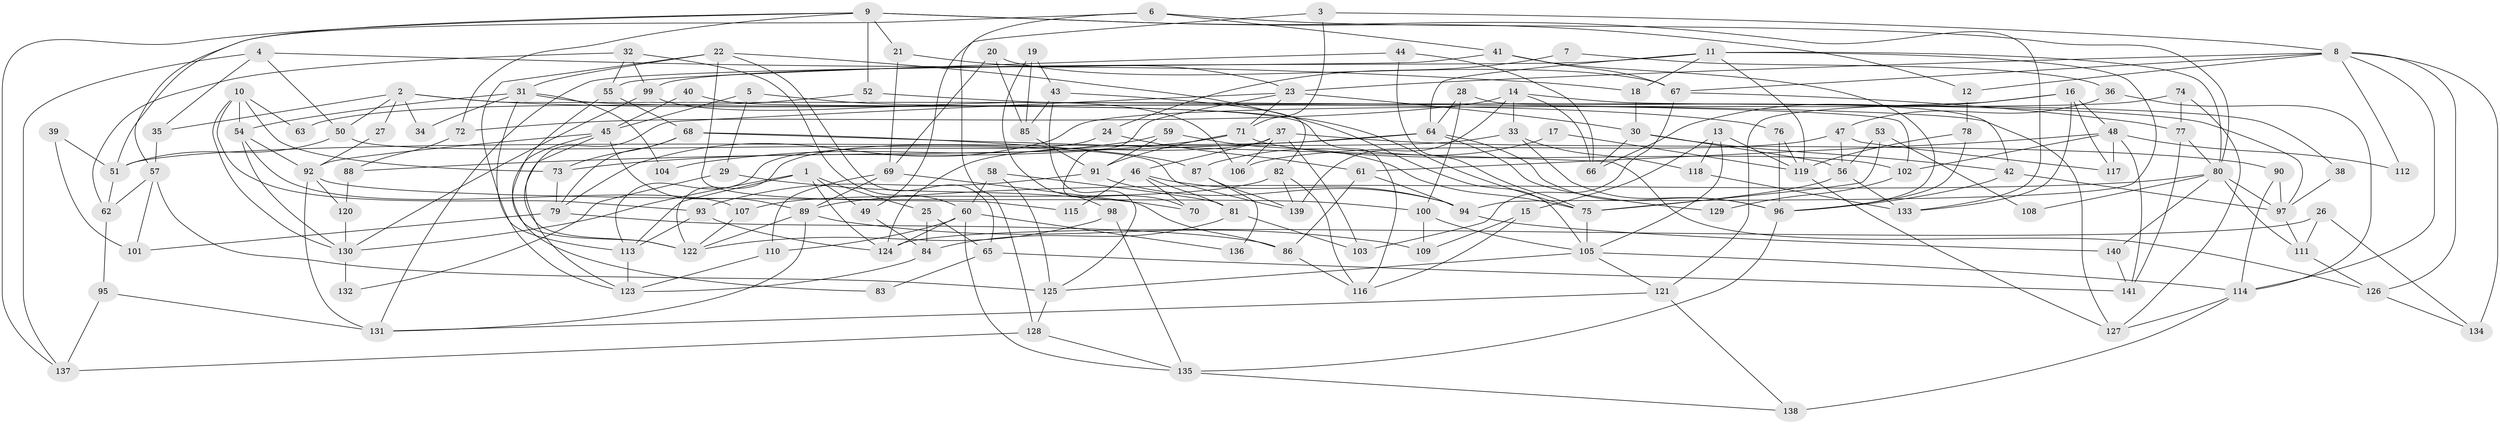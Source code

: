 // Generated by graph-tools (version 1.1) at 2025/26/03/09/25 03:26:10]
// undirected, 141 vertices, 282 edges
graph export_dot {
graph [start="1"]
  node [color=gray90,style=filled];
  1;
  2;
  3;
  4;
  5;
  6;
  7;
  8;
  9;
  10;
  11;
  12;
  13;
  14;
  15;
  16;
  17;
  18;
  19;
  20;
  21;
  22;
  23;
  24;
  25;
  26;
  27;
  28;
  29;
  30;
  31;
  32;
  33;
  34;
  35;
  36;
  37;
  38;
  39;
  40;
  41;
  42;
  43;
  44;
  45;
  46;
  47;
  48;
  49;
  50;
  51;
  52;
  53;
  54;
  55;
  56;
  57;
  58;
  59;
  60;
  61;
  62;
  63;
  64;
  65;
  66;
  67;
  68;
  69;
  70;
  71;
  72;
  73;
  74;
  75;
  76;
  77;
  78;
  79;
  80;
  81;
  82;
  83;
  84;
  85;
  86;
  87;
  88;
  89;
  90;
  91;
  92;
  93;
  94;
  95;
  96;
  97;
  98;
  99;
  100;
  101;
  102;
  103;
  104;
  105;
  106;
  107;
  108;
  109;
  110;
  111;
  112;
  113;
  114;
  115;
  116;
  117;
  118;
  119;
  120;
  121;
  122;
  123;
  124;
  125;
  126;
  127;
  128;
  129;
  130;
  131;
  132;
  133;
  134;
  135;
  136;
  137;
  138;
  139;
  140;
  141;
  1 -- 49;
  1 -- 113;
  1 -- 25;
  1 -- 124;
  1 -- 130;
  2 -- 102;
  2 -- 35;
  2 -- 27;
  2 -- 34;
  2 -- 50;
  2 -- 76;
  3 -- 8;
  3 -- 71;
  3 -- 49;
  4 -- 18;
  4 -- 137;
  4 -- 35;
  4 -- 50;
  5 -- 75;
  5 -- 45;
  5 -- 29;
  6 -- 41;
  6 -- 80;
  6 -- 51;
  6 -- 128;
  7 -- 24;
  7 -- 36;
  8 -- 12;
  8 -- 23;
  8 -- 67;
  8 -- 112;
  8 -- 114;
  8 -- 126;
  8 -- 134;
  9 -- 57;
  9 -- 137;
  9 -- 12;
  9 -- 21;
  9 -- 52;
  9 -- 72;
  9 -- 133;
  10 -- 54;
  10 -- 93;
  10 -- 63;
  10 -- 73;
  10 -- 130;
  11 -- 119;
  11 -- 80;
  11 -- 18;
  11 -- 64;
  11 -- 94;
  11 -- 99;
  12 -- 78;
  13 -- 119;
  13 -- 105;
  13 -- 15;
  13 -- 118;
  14 -- 33;
  14 -- 139;
  14 -- 38;
  14 -- 66;
  14 -- 72;
  15 -- 109;
  15 -- 116;
  16 -- 121;
  16 -- 117;
  16 -- 48;
  16 -- 66;
  16 -- 133;
  17 -- 119;
  17 -- 87;
  18 -- 30;
  19 -- 43;
  19 -- 98;
  19 -- 85;
  20 -- 67;
  20 -- 69;
  20 -- 85;
  21 -- 23;
  21 -- 69;
  22 -- 31;
  22 -- 123;
  22 -- 65;
  22 -- 105;
  22 -- 115;
  23 -- 123;
  23 -- 30;
  23 -- 70;
  23 -- 71;
  24 -- 61;
  24 -- 113;
  25 -- 84;
  25 -- 65;
  26 -- 124;
  26 -- 134;
  26 -- 111;
  27 -- 92;
  28 -- 100;
  28 -- 42;
  28 -- 64;
  29 -- 70;
  29 -- 132;
  30 -- 42;
  30 -- 66;
  30 -- 56;
  31 -- 97;
  31 -- 54;
  31 -- 34;
  31 -- 104;
  31 -- 113;
  32 -- 99;
  32 -- 55;
  32 -- 60;
  32 -- 62;
  33 -- 51;
  33 -- 118;
  33 -- 96;
  35 -- 57;
  36 -- 47;
  36 -- 114;
  37 -- 90;
  37 -- 122;
  37 -- 46;
  37 -- 103;
  37 -- 106;
  38 -- 97;
  39 -- 51;
  39 -- 101;
  40 -- 116;
  40 -- 45;
  41 -- 131;
  41 -- 96;
  41 -- 67;
  42 -- 96;
  42 -- 97;
  43 -- 85;
  43 -- 125;
  43 -- 82;
  44 -- 66;
  44 -- 75;
  44 -- 55;
  45 -- 92;
  45 -- 122;
  45 -- 83;
  45 -- 89;
  46 -- 81;
  46 -- 70;
  46 -- 94;
  46 -- 115;
  47 -- 106;
  47 -- 56;
  47 -- 117;
  48 -- 141;
  48 -- 61;
  48 -- 102;
  48 -- 112;
  48 -- 117;
  49 -- 84;
  50 -- 51;
  50 -- 139;
  51 -- 62;
  52 -- 127;
  52 -- 63;
  53 -- 56;
  53 -- 75;
  53 -- 108;
  54 -- 107;
  54 -- 130;
  54 -- 92;
  55 -- 68;
  55 -- 122;
  56 -- 133;
  56 -- 75;
  57 -- 125;
  57 -- 62;
  57 -- 101;
  58 -- 125;
  58 -- 60;
  58 -- 81;
  59 -- 91;
  59 -- 75;
  59 -- 104;
  60 -- 124;
  60 -- 110;
  60 -- 135;
  60 -- 136;
  61 -- 94;
  61 -- 86;
  62 -- 95;
  64 -- 88;
  64 -- 96;
  64 -- 124;
  64 -- 129;
  65 -- 83;
  65 -- 141;
  67 -- 77;
  67 -- 103;
  68 -- 73;
  68 -- 126;
  68 -- 79;
  68 -- 87;
  69 -- 86;
  69 -- 89;
  69 -- 110;
  71 -- 91;
  71 -- 73;
  71 -- 102;
  72 -- 88;
  73 -- 79;
  74 -- 77;
  74 -- 79;
  74 -- 127;
  75 -- 105;
  76 -- 96;
  76 -- 119;
  77 -- 80;
  77 -- 141;
  78 -- 119;
  78 -- 96;
  79 -- 86;
  79 -- 101;
  80 -- 89;
  80 -- 140;
  80 -- 97;
  80 -- 108;
  80 -- 111;
  81 -- 103;
  81 -- 84;
  82 -- 116;
  82 -- 107;
  82 -- 139;
  84 -- 123;
  85 -- 91;
  86 -- 116;
  87 -- 139;
  87 -- 136;
  88 -- 120;
  89 -- 109;
  89 -- 122;
  89 -- 131;
  90 -- 97;
  90 -- 114;
  91 -- 94;
  91 -- 93;
  92 -- 120;
  92 -- 100;
  92 -- 131;
  93 -- 124;
  93 -- 113;
  94 -- 140;
  95 -- 131;
  95 -- 137;
  96 -- 135;
  97 -- 111;
  98 -- 122;
  98 -- 135;
  99 -- 130;
  99 -- 106;
  100 -- 105;
  100 -- 109;
  102 -- 129;
  105 -- 114;
  105 -- 121;
  105 -- 125;
  107 -- 122;
  110 -- 123;
  111 -- 126;
  113 -- 123;
  114 -- 138;
  114 -- 127;
  118 -- 133;
  119 -- 127;
  120 -- 130;
  121 -- 131;
  121 -- 138;
  125 -- 128;
  126 -- 134;
  128 -- 135;
  128 -- 137;
  130 -- 132;
  135 -- 138;
  140 -- 141;
}
